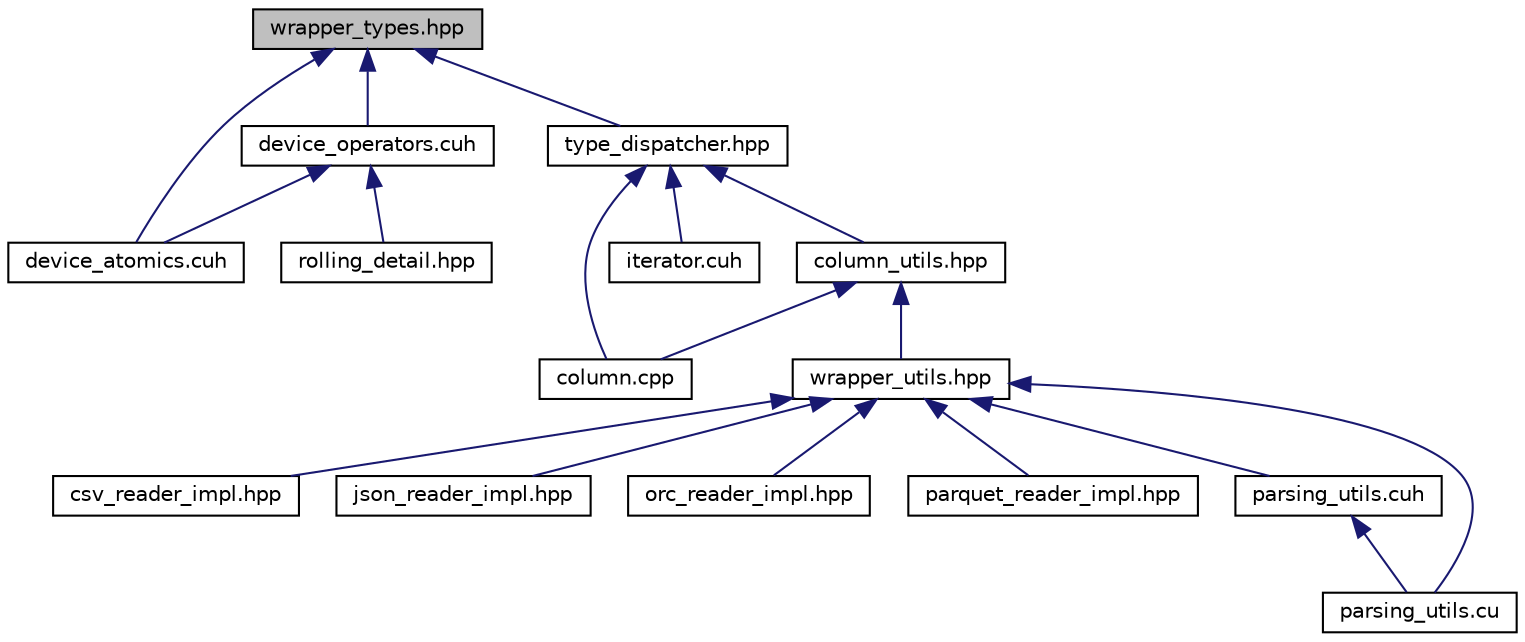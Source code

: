 digraph "wrapper_types.hpp"
{
  edge [fontname="Helvetica",fontsize="10",labelfontname="Helvetica",labelfontsize="10"];
  node [fontname="Helvetica",fontsize="10",shape=record];
  Node35 [label="wrapper_types.hpp",height=0.2,width=0.4,color="black", fillcolor="grey75", style="filled", fontcolor="black"];
  Node35 -> Node36 [dir="back",color="midnightblue",fontsize="10",style="solid",fontname="Helvetica"];
  Node36 [label="device_atomics.cuh",height=0.2,width=0.4,color="black", fillcolor="white", style="filled",URL="$device__atomics_8cuh.html",tooltip="overloads for CUDA atomic operations "];
  Node35 -> Node37 [dir="back",color="midnightblue",fontsize="10",style="solid",fontname="Helvetica"];
  Node37 [label="device_operators.cuh",height=0.2,width=0.4,color="black", fillcolor="white", style="filled",URL="$device__operators_8cuh.html",tooltip="definition of the device operators "];
  Node37 -> Node38 [dir="back",color="midnightblue",fontsize="10",style="solid",fontname="Helvetica"];
  Node38 [label="rolling_detail.hpp",height=0.2,width=0.4,color="black", fillcolor="white", style="filled",URL="$rolling__detail_8hpp_source.html"];
  Node37 -> Node36 [dir="back",color="midnightblue",fontsize="10",style="solid",fontname="Helvetica"];
  Node35 -> Node39 [dir="back",color="midnightblue",fontsize="10",style="solid",fontname="Helvetica"];
  Node39 [label="type_dispatcher.hpp",height=0.2,width=0.4,color="black", fillcolor="white", style="filled",URL="$type__dispatcher_8hpp_source.html"];
  Node39 -> Node40 [dir="back",color="midnightblue",fontsize="10",style="solid",fontname="Helvetica"];
  Node40 [label="column.cpp",height=0.2,width=0.4,color="black", fillcolor="white", style="filled",URL="$column_8cpp.html",tooltip="Operations on GDF columns. "];
  Node39 -> Node41 [dir="back",color="midnightblue",fontsize="10",style="solid",fontname="Helvetica"];
  Node41 [label="iterator.cuh",height=0.2,width=0.4,color="black", fillcolor="white", style="filled",URL="$iterator_8cuh.html",tooltip="provide column input iterator with/without nulls "];
  Node39 -> Node42 [dir="back",color="midnightblue",fontsize="10",style="solid",fontname="Helvetica"];
  Node42 [label="column_utils.hpp",height=0.2,width=0.4,color="black", fillcolor="white", style="filled",URL="$column__utils_8hpp_source.html"];
  Node42 -> Node40 [dir="back",color="midnightblue",fontsize="10",style="solid",fontname="Helvetica"];
  Node42 -> Node43 [dir="back",color="midnightblue",fontsize="10",style="solid",fontname="Helvetica"];
  Node43 [label="wrapper_utils.hpp",height=0.2,width=0.4,color="black", fillcolor="white", style="filled",URL="$wrapper__utils_8hpp_source.html"];
  Node43 -> Node44 [dir="back",color="midnightblue",fontsize="10",style="solid",fontname="Helvetica"];
  Node44 [label="csv_reader_impl.hpp",height=0.2,width=0.4,color="black", fillcolor="white", style="filled",URL="$csv__reader__impl_8hpp_source.html"];
  Node43 -> Node45 [dir="back",color="midnightblue",fontsize="10",style="solid",fontname="Helvetica"];
  Node45 [label="json_reader_impl.hpp",height=0.2,width=0.4,color="black", fillcolor="white", style="filled",URL="$json__reader__impl_8hpp_source.html"];
  Node43 -> Node46 [dir="back",color="midnightblue",fontsize="10",style="solid",fontname="Helvetica"];
  Node46 [label="orc_reader_impl.hpp",height=0.2,width=0.4,color="black", fillcolor="white", style="filled",URL="$orc__reader__impl_8hpp_source.html"];
  Node43 -> Node47 [dir="back",color="midnightblue",fontsize="10",style="solid",fontname="Helvetica"];
  Node47 [label="parquet_reader_impl.hpp",height=0.2,width=0.4,color="black", fillcolor="white", style="filled",URL="$parquet__reader__impl_8hpp_source.html"];
  Node43 -> Node48 [dir="back",color="midnightblue",fontsize="10",style="solid",fontname="Helvetica"];
  Node48 [label="parsing_utils.cuh",height=0.2,width=0.4,color="black", fillcolor="white", style="filled",URL="$parsing__utils_8cuh.html"];
  Node48 -> Node49 [dir="back",color="midnightblue",fontsize="10",style="solid",fontname="Helvetica"];
  Node49 [label="parsing_utils.cu",height=0.2,width=0.4,color="black", fillcolor="white", style="filled",URL="$parsing__utils_8cu.html"];
  Node43 -> Node49 [dir="back",color="midnightblue",fontsize="10",style="solid",fontname="Helvetica"];
}
